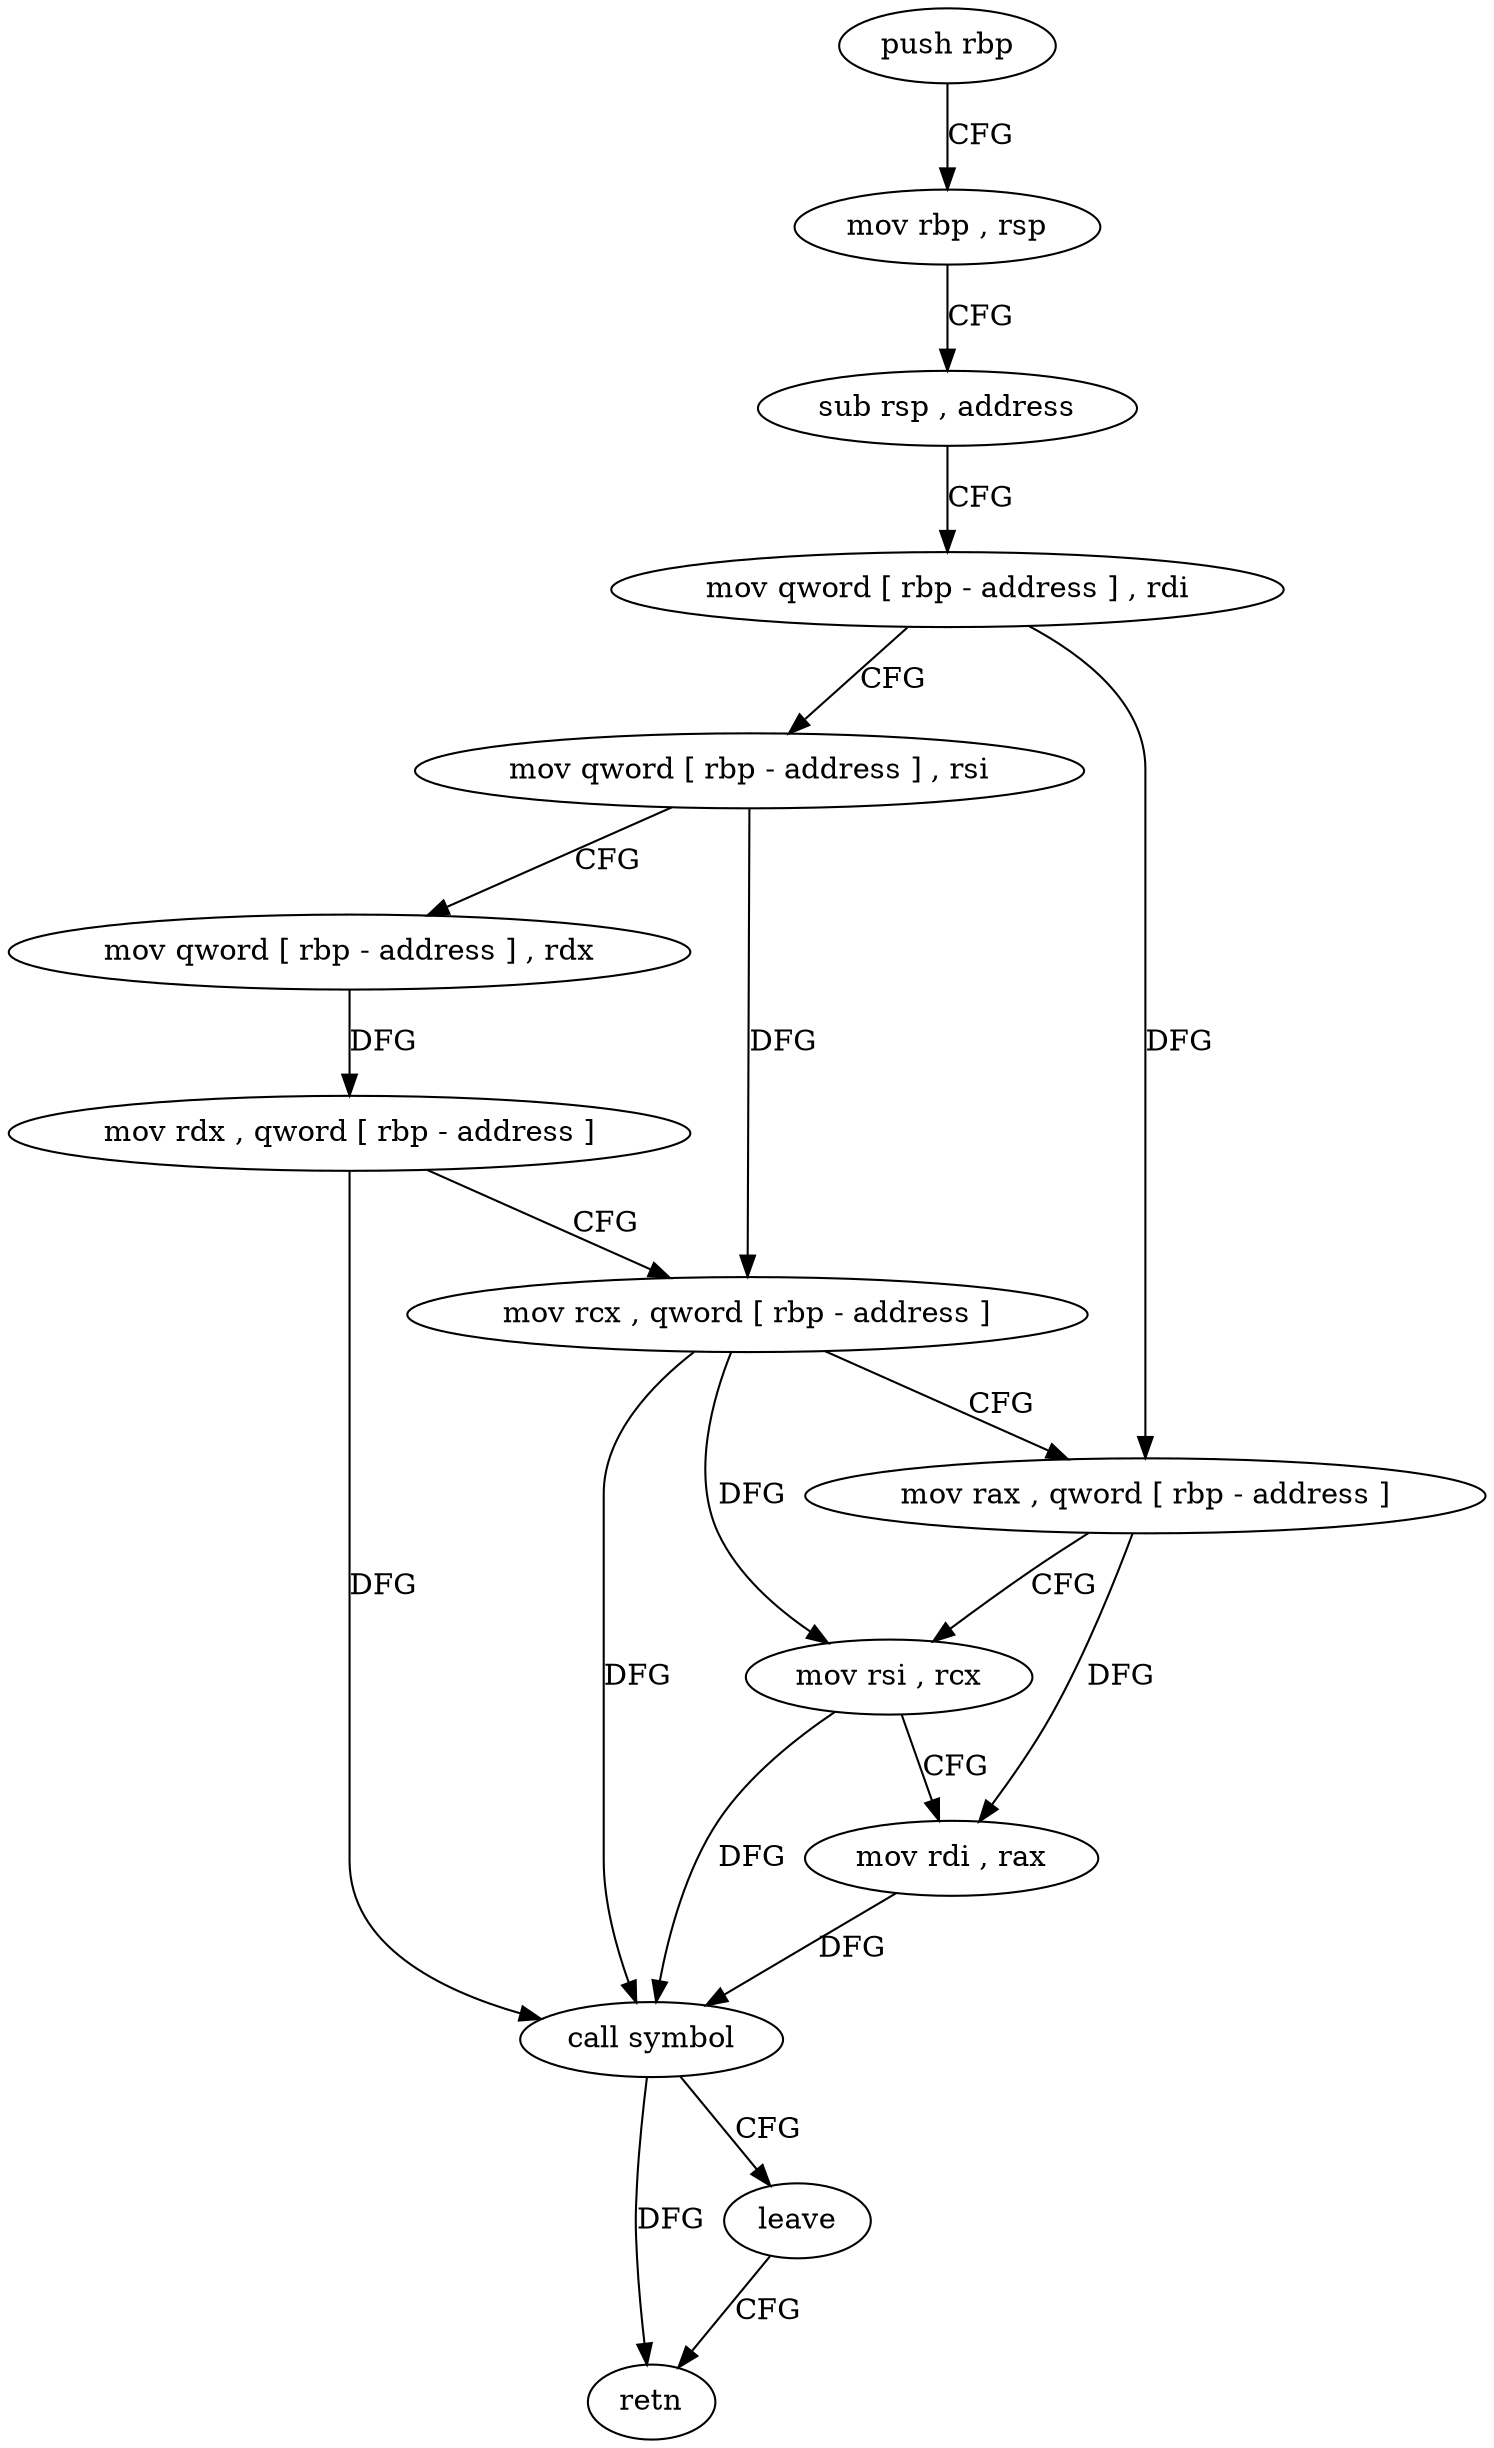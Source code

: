 digraph "func" {
"390806" [label = "push rbp" ]
"390807" [label = "mov rbp , rsp" ]
"390810" [label = "sub rsp , address" ]
"390814" [label = "mov qword [ rbp - address ] , rdi" ]
"390818" [label = "mov qword [ rbp - address ] , rsi" ]
"390822" [label = "mov qword [ rbp - address ] , rdx" ]
"390826" [label = "mov rdx , qword [ rbp - address ]" ]
"390830" [label = "mov rcx , qword [ rbp - address ]" ]
"390834" [label = "mov rax , qword [ rbp - address ]" ]
"390838" [label = "mov rsi , rcx" ]
"390841" [label = "mov rdi , rax" ]
"390844" [label = "call symbol" ]
"390849" [label = "leave" ]
"390850" [label = "retn" ]
"390806" -> "390807" [ label = "CFG" ]
"390807" -> "390810" [ label = "CFG" ]
"390810" -> "390814" [ label = "CFG" ]
"390814" -> "390818" [ label = "CFG" ]
"390814" -> "390834" [ label = "DFG" ]
"390818" -> "390822" [ label = "CFG" ]
"390818" -> "390830" [ label = "DFG" ]
"390822" -> "390826" [ label = "DFG" ]
"390826" -> "390830" [ label = "CFG" ]
"390826" -> "390844" [ label = "DFG" ]
"390830" -> "390834" [ label = "CFG" ]
"390830" -> "390838" [ label = "DFG" ]
"390830" -> "390844" [ label = "DFG" ]
"390834" -> "390838" [ label = "CFG" ]
"390834" -> "390841" [ label = "DFG" ]
"390838" -> "390841" [ label = "CFG" ]
"390838" -> "390844" [ label = "DFG" ]
"390841" -> "390844" [ label = "DFG" ]
"390844" -> "390849" [ label = "CFG" ]
"390844" -> "390850" [ label = "DFG" ]
"390849" -> "390850" [ label = "CFG" ]
}
